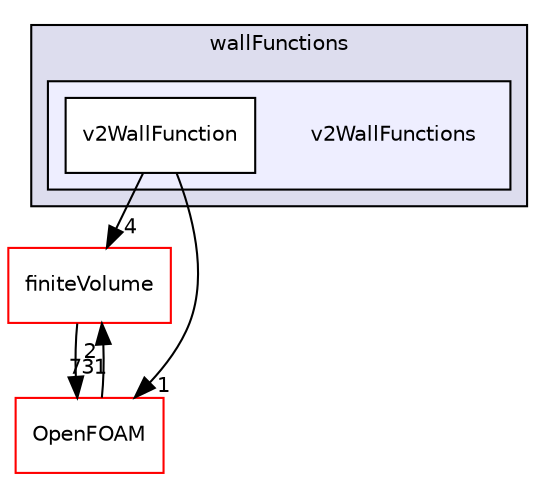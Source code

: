 digraph "src/TurbulenceModels/turbulenceModels/derivedFvPatchFields/wallFunctions/v2WallFunctions" {
  bgcolor=transparent;
  compound=true
  node [ fontsize="10", fontname="Helvetica"];
  edge [ labelfontsize="10", labelfontname="Helvetica"];
  subgraph clusterdir_1bd551b8fe346f6c53ea4a4970013c1a {
    graph [ bgcolor="#ddddee", pencolor="black", label="wallFunctions" fontname="Helvetica", fontsize="10", URL="dir_1bd551b8fe346f6c53ea4a4970013c1a.html"]
  subgraph clusterdir_a946111a2b804f0021510845469d100e {
    graph [ bgcolor="#eeeeff", pencolor="black", label="" URL="dir_a946111a2b804f0021510845469d100e.html"];
    dir_a946111a2b804f0021510845469d100e [shape=plaintext label="v2WallFunctions"];
    dir_ce4b92615d240c3dd95877ed6e57cca3 [shape=box label="v2WallFunction" color="black" fillcolor="white" style="filled" URL="dir_ce4b92615d240c3dd95877ed6e57cca3.html"];
  }
  }
  dir_9bd15774b555cf7259a6fa18f99fe99b [shape=box label="finiteVolume" color="red" URL="dir_9bd15774b555cf7259a6fa18f99fe99b.html"];
  dir_c5473ff19b20e6ec4dfe5c310b3778a8 [shape=box label="OpenFOAM" color="red" URL="dir_c5473ff19b20e6ec4dfe5c310b3778a8.html"];
  dir_9bd15774b555cf7259a6fa18f99fe99b->dir_c5473ff19b20e6ec4dfe5c310b3778a8 [headlabel="731", labeldistance=1.5 headhref="dir_000894_001887.html"];
  dir_ce4b92615d240c3dd95877ed6e57cca3->dir_9bd15774b555cf7259a6fa18f99fe99b [headlabel="4", labeldistance=1.5 headhref="dir_003065_000894.html"];
  dir_ce4b92615d240c3dd95877ed6e57cca3->dir_c5473ff19b20e6ec4dfe5c310b3778a8 [headlabel="1", labeldistance=1.5 headhref="dir_003065_001887.html"];
  dir_c5473ff19b20e6ec4dfe5c310b3778a8->dir_9bd15774b555cf7259a6fa18f99fe99b [headlabel="2", labeldistance=1.5 headhref="dir_001887_000894.html"];
}
